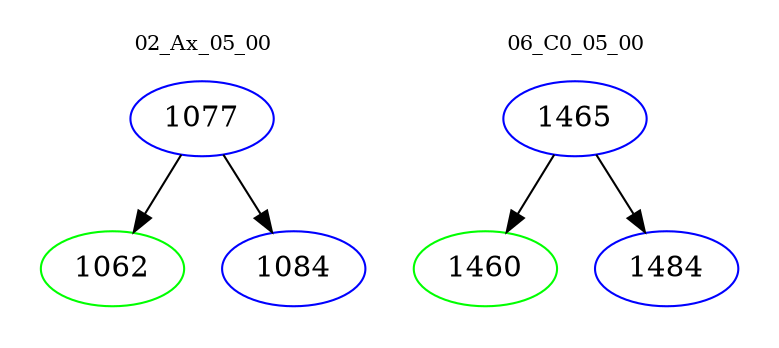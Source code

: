 digraph{
subgraph cluster_0 {
color = white
label = "02_Ax_05_00";
fontsize=10;
T0_1077 [label="1077", color="blue"]
T0_1077 -> T0_1062 [color="black"]
T0_1062 [label="1062", color="green"]
T0_1077 -> T0_1084 [color="black"]
T0_1084 [label="1084", color="blue"]
}
subgraph cluster_1 {
color = white
label = "06_C0_05_00";
fontsize=10;
T1_1465 [label="1465", color="blue"]
T1_1465 -> T1_1460 [color="black"]
T1_1460 [label="1460", color="green"]
T1_1465 -> T1_1484 [color="black"]
T1_1484 [label="1484", color="blue"]
}
}
